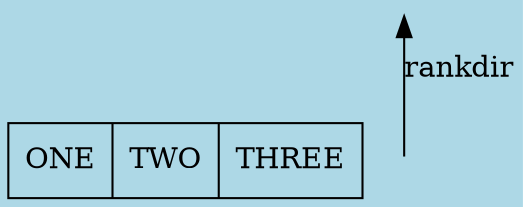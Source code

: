 digraph G {
node [shape=record];
graph [rankdir = "BT" bgcolor = "lightblue" style="filled" gradientangle = 270];
node0 [label = "ONE |TWO |THREE"];
A[shape=point, style=invis];
B[shape=point, style=invis];
A -> B [label="rankdir"];
}